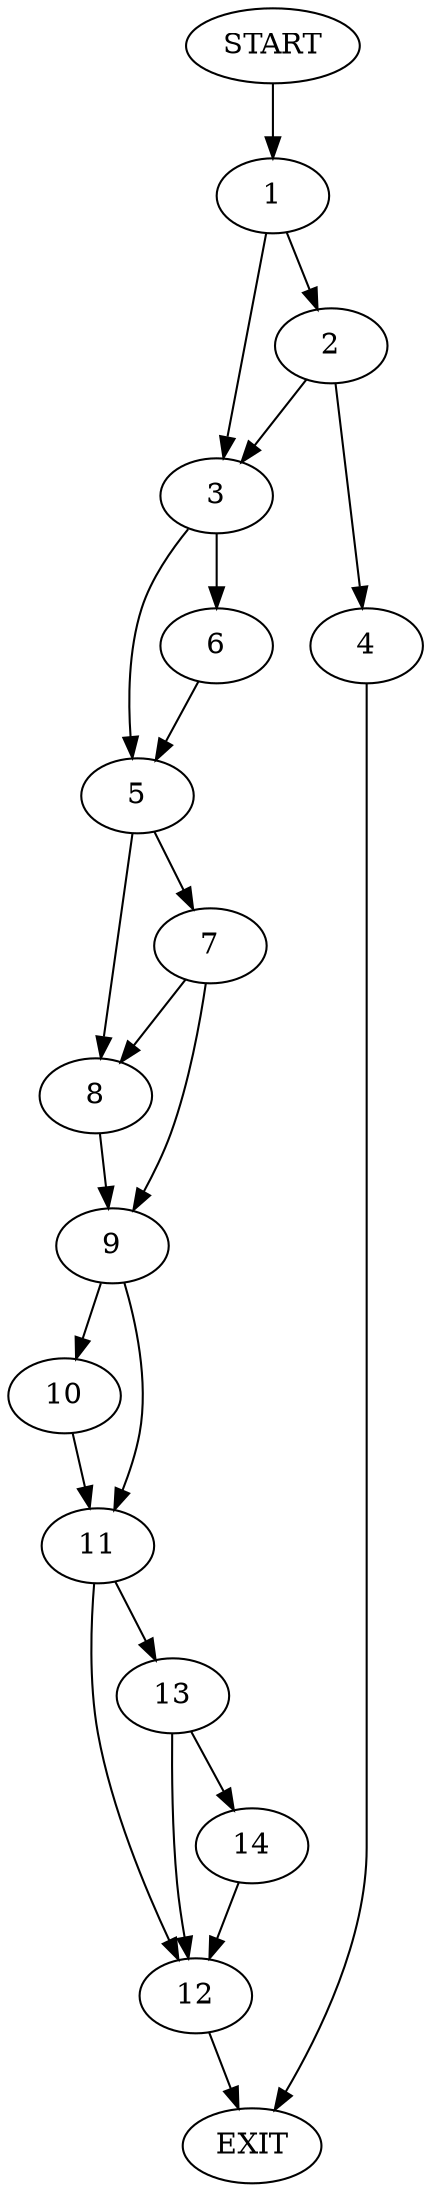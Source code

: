 digraph {
0 [label="START"]
15 [label="EXIT"]
0 -> 1
1 -> 2
1 -> 3
2 -> 4
2 -> 3
3 -> 5
3 -> 6
4 -> 15
5 -> 7
5 -> 8
6 -> 5
8 -> 9
7 -> 8
7 -> 9
9 -> 10
9 -> 11
11 -> 12
11 -> 13
10 -> 11
12 -> 15
13 -> 14
13 -> 12
14 -> 12
}
